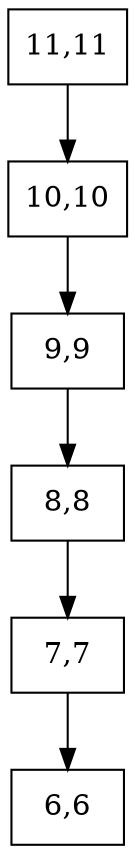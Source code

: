 digraph G{
node [shape=record];
rankdir=UD;
node0 [label="11,11"];
node0 -> node1;
node1 [label="10,10"];
node1 -> node2;
node2 [label="9,9"];
node2 -> node3;
node3 [label="8,8"];
node3 -> node4;
node4 [label="7,7"];
node4 -> node5;
node5 [label="6,6"];
}